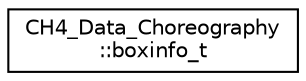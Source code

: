 digraph "Graphical Class Hierarchy"
{
  edge [fontname="Helvetica",fontsize="10",labelfontname="Helvetica",labelfontsize="10"];
  node [fontname="Helvetica",fontsize="10",shape=record];
  rankdir="LR";
  Node0 [label="CH4_Data_Choreography\l::boxinfo_t",height=0.2,width=0.4,color="black", fillcolor="white", style="filled",URL="$structCH4__Data__Choreography_1_1boxinfo__t.html"];
}
